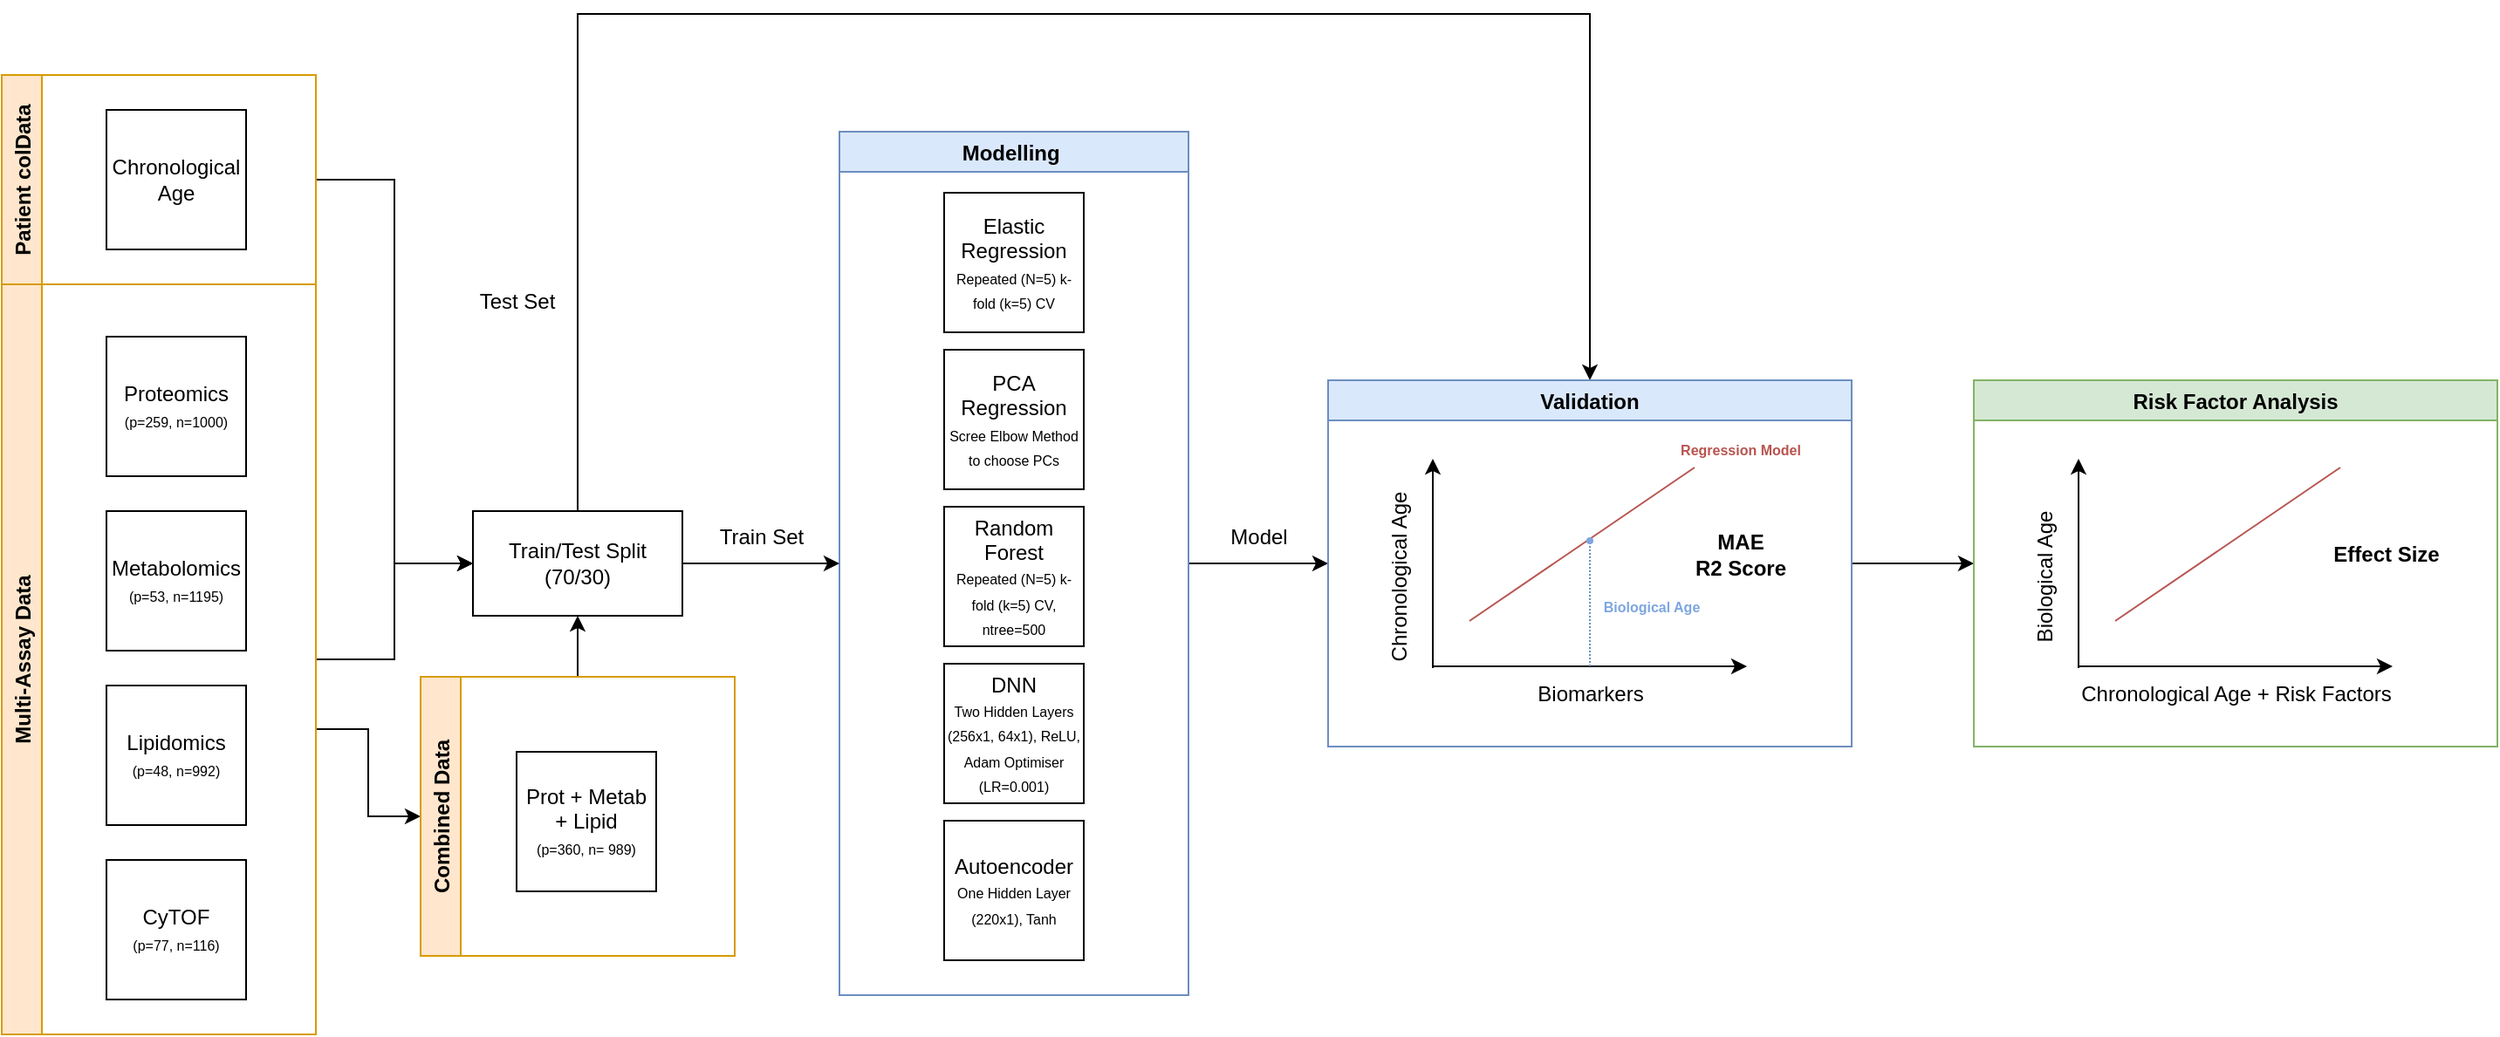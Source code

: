 <mxfile version="20.6.0" type="device"><diagram id="XxNfGE8Ri-3f-OuHHe4I" name="Page-1"><mxGraphModel dx="397" dy="216" grid="1" gridSize="10" guides="1" tooltips="1" connect="1" arrows="1" fold="1" page="1" pageScale="1" pageWidth="850" pageHeight="1100" math="0" shadow="0"><root><mxCell id="0"/><mxCell id="1" parent="0"/><mxCell id="z8dKiTmkcfhcy8gTD7hl-1" value="Proteomics&lt;br&gt;&lt;font style=&quot;font-size: 8px;&quot;&gt;(p=259, n=1000)&lt;/font&gt;" style="whiteSpace=wrap;html=1;aspect=fixed;" parent="1" vertex="1"><mxGeometry x="180" y="485" width="80" height="80" as="geometry"/></mxCell><mxCell id="Kj5PNi8QTOBntLkAs2w5-1" value="Metabolomics&lt;br&gt;&lt;span style=&quot;font-size: 8px;&quot;&gt;(p=53, n=1195)&lt;/span&gt;" style="whiteSpace=wrap;html=1;aspect=fixed;" parent="1" vertex="1"><mxGeometry x="180" y="585" width="80" height="80" as="geometry"/></mxCell><mxCell id="Kj5PNi8QTOBntLkAs2w5-2" value="Lipidomics&lt;br&gt;&lt;font style=&quot;font-size: 8px;&quot;&gt;(p=48, n=992)&lt;/font&gt;" style="whiteSpace=wrap;html=1;aspect=fixed;" parent="1" vertex="1"><mxGeometry x="180" y="685" width="80" height="80" as="geometry"/></mxCell><mxCell id="Kj5PNi8QTOBntLkAs2w5-3" value="CyTOF&lt;br&gt;&lt;span style=&quot;font-size: 8px;&quot;&gt;(p=77, n=116)&lt;/span&gt;" style="whiteSpace=wrap;html=1;aspect=fixed;" parent="1" vertex="1"><mxGeometry x="180" y="785" width="80" height="80" as="geometry"/></mxCell><mxCell id="Kj5PNi8QTOBntLkAs2w5-36" style="edgeStyle=orthogonalEdgeStyle;rounded=0;orthogonalLoop=1;jettySize=auto;html=1;exitX=1;exitY=0.5;exitDx=0;exitDy=0;entryX=0;entryY=0.5;entryDx=0;entryDy=0;" parent="1" source="Kj5PNi8QTOBntLkAs2w5-4" target="Kj5PNi8QTOBntLkAs2w5-28" edge="1"><mxGeometry relative="1" as="geometry"/></mxCell><mxCell id="Kj5PNi8QTOBntLkAs2w5-4" value="Modelling " style="swimlane;fillColor=#dae8fc;strokeColor=#6c8ebf;" parent="1" vertex="1"><mxGeometry x="600" y="367.5" width="200" height="495" as="geometry"/></mxCell><mxCell id="Kj5PNi8QTOBntLkAs2w5-14" value="Elastic Regression&lt;br&gt;&lt;font style=&quot;font-size: 8px;&quot;&gt;Repeated (N=5) k-fold (k=5) CV&lt;/font&gt;" style="whiteSpace=wrap;html=1;aspect=fixed;" parent="Kj5PNi8QTOBntLkAs2w5-4" vertex="1"><mxGeometry x="60" y="35" width="80" height="80" as="geometry"/></mxCell><mxCell id="Kj5PNi8QTOBntLkAs2w5-18" value="Random Forest&lt;br&gt;&lt;span style=&quot;font-size: 8px;&quot;&gt;Repeated (N=5) k-fold (k=5) CV, ntree=500&lt;/span&gt;" style="whiteSpace=wrap;html=1;aspect=fixed;" parent="Kj5PNi8QTOBntLkAs2w5-4" vertex="1"><mxGeometry x="60" y="215" width="80" height="80" as="geometry"/></mxCell><mxCell id="Kj5PNi8QTOBntLkAs2w5-17" value="PCA Regression&lt;br&gt;&lt;span style=&quot;font-size: 8px;&quot;&gt;Scree Elbow Method to choose PCs&lt;/span&gt;" style="whiteSpace=wrap;html=1;aspect=fixed;" parent="Kj5PNi8QTOBntLkAs2w5-4" vertex="1"><mxGeometry x="60" y="125" width="80" height="80" as="geometry"/></mxCell><mxCell id="Kj5PNi8QTOBntLkAs2w5-15" value="DNN&lt;br&gt;&lt;span style=&quot;font-size: 8px;&quot;&gt;Two Hidden Layers (256x1, 64x1), ReLU, Adam Optimiser (LR=0.001)&lt;/span&gt;" style="whiteSpace=wrap;html=1;aspect=fixed;" parent="Kj5PNi8QTOBntLkAs2w5-4" vertex="1"><mxGeometry x="60" y="305" width="80" height="80" as="geometry"/></mxCell><mxCell id="CyyR7AH666m0POY2-Fx3-1" value="Autoencoder&lt;br&gt;&lt;span style=&quot;font-size: 8px;&quot;&gt;One Hidden Layer (220x1), Tanh&lt;/span&gt;" style="whiteSpace=wrap;html=1;aspect=fixed;" parent="Kj5PNi8QTOBntLkAs2w5-4" vertex="1"><mxGeometry x="60" y="395" width="80" height="80" as="geometry"/></mxCell><mxCell id="Kj5PNi8QTOBntLkAs2w5-24" style="edgeStyle=orthogonalEdgeStyle;rounded=0;orthogonalLoop=1;jettySize=auto;html=1;entryX=0;entryY=0.5;entryDx=0;entryDy=0;" parent="1" source="Kj5PNi8QTOBntLkAs2w5-12" target="Kj5PNi8QTOBntLkAs2w5-22" edge="1"><mxGeometry relative="1" as="geometry"/></mxCell><mxCell id="Zz7WJHX8WHeNn_9v-qVg-3" style="edgeStyle=orthogonalEdgeStyle;rounded=0;orthogonalLoop=1;jettySize=auto;html=1;exitX=1;exitY=0.5;exitDx=0;exitDy=0;entryX=0;entryY=0.5;entryDx=0;entryDy=0;fontSize=8;" parent="1" source="Kj5PNi8QTOBntLkAs2w5-12" target="Zz7WJHX8WHeNn_9v-qVg-1" edge="1"><mxGeometry relative="1" as="geometry"><Array as="points"><mxPoint x="300" y="710"/><mxPoint x="330" y="710"/><mxPoint x="330" y="760"/></Array></mxGeometry></mxCell><mxCell id="Kj5PNi8QTOBntLkAs2w5-12" value="Multi-Assay Data" style="swimlane;horizontal=0;fillColor=#ffe6cc;strokeColor=#d79b00;" parent="1" vertex="1"><mxGeometry x="120" y="455" width="180" height="430" as="geometry"/></mxCell><mxCell id="Kj5PNi8QTOBntLkAs2w5-25" style="edgeStyle=orthogonalEdgeStyle;rounded=0;orthogonalLoop=1;jettySize=auto;html=1;entryX=0;entryY=0.5;entryDx=0;entryDy=0;" parent="1" source="Kj5PNi8QTOBntLkAs2w5-21" target="Kj5PNi8QTOBntLkAs2w5-22" edge="1"><mxGeometry relative="1" as="geometry"/></mxCell><mxCell id="Kj5PNi8QTOBntLkAs2w5-21" value="Patient colData" style="swimlane;horizontal=0;fillColor=#ffe6cc;strokeColor=#d79b00;" parent="1" vertex="1"><mxGeometry x="120" y="335" width="180" height="120" as="geometry"/></mxCell><mxCell id="Kj5PNi8QTOBntLkAs2w5-5" value="Chronological Age" style="whiteSpace=wrap;html=1;aspect=fixed;" parent="Kj5PNi8QTOBntLkAs2w5-21" vertex="1"><mxGeometry x="60" y="20" width="80" height="80" as="geometry"/></mxCell><mxCell id="Kj5PNi8QTOBntLkAs2w5-26" style="edgeStyle=orthogonalEdgeStyle;rounded=0;orthogonalLoop=1;jettySize=auto;html=1;entryX=0;entryY=0.5;entryDx=0;entryDy=0;" parent="1" source="Kj5PNi8QTOBntLkAs2w5-22" target="Kj5PNi8QTOBntLkAs2w5-4" edge="1"><mxGeometry relative="1" as="geometry"><mxPoint x="620" y="600" as="targetPoint"/></mxGeometry></mxCell><mxCell id="Kj5PNi8QTOBntLkAs2w5-35" style="edgeStyle=orthogonalEdgeStyle;rounded=0;orthogonalLoop=1;jettySize=auto;html=1;entryX=0.5;entryY=0;entryDx=0;entryDy=0;" parent="1" source="Kj5PNi8QTOBntLkAs2w5-22" target="Kj5PNi8QTOBntLkAs2w5-28" edge="1"><mxGeometry relative="1" as="geometry"><Array as="points"><mxPoint x="450" y="300"/><mxPoint x="1030" y="300"/></Array></mxGeometry></mxCell><mxCell id="Kj5PNi8QTOBntLkAs2w5-22" value="Train/Test Split (70/30)" style="rounded=0;whiteSpace=wrap;html=1;" parent="1" vertex="1"><mxGeometry x="390" y="585" width="120" height="60" as="geometry"/></mxCell><mxCell id="Kj5PNi8QTOBntLkAs2w5-162" style="edgeStyle=orthogonalEdgeStyle;rounded=0;jumpSize=8;orthogonalLoop=1;jettySize=auto;html=1;strokeWidth=1;fontSize=8;fontColor=#000000;startSize=6;" parent="1" source="Kj5PNi8QTOBntLkAs2w5-28" edge="1"><mxGeometry relative="1" as="geometry"><mxPoint x="1250" y="615" as="targetPoint"/></mxGeometry></mxCell><mxCell id="Kj5PNi8QTOBntLkAs2w5-28" value="Validation" style="swimlane;fillColor=#dae8fc;strokeColor=#6c8ebf;" parent="1" vertex="1"><mxGeometry x="880" y="510" width="300" height="210" as="geometry"/></mxCell><mxCell id="Kj5PNi8QTOBntLkAs2w5-40" value="" style="endArrow=classic;html=1;rounded=0;" parent="Kj5PNi8QTOBntLkAs2w5-28" edge="1"><mxGeometry width="50" height="50" relative="1" as="geometry"><mxPoint x="60" y="165" as="sourcePoint"/><mxPoint x="60" y="45" as="targetPoint"/></mxGeometry></mxCell><mxCell id="Kj5PNi8QTOBntLkAs2w5-41" value="" style="endArrow=classic;html=1;rounded=0;" parent="Kj5PNi8QTOBntLkAs2w5-28" edge="1"><mxGeometry width="50" height="50" relative="1" as="geometry"><mxPoint x="60" y="164" as="sourcePoint"/><mxPoint x="240" y="164" as="targetPoint"/></mxGeometry></mxCell><mxCell id="Kj5PNi8QTOBntLkAs2w5-43" value="" style="shape=image;html=1;verticalAlign=top;verticalLabelPosition=bottom;labelBackgroundColor=#ffffff;imageAspect=0;aspect=fixed;image=https://cdn1.iconfinder.com/data/icons/social-media-vol-3/24/_x-128.png" parent="Kj5PNi8QTOBntLkAs2w5-28" vertex="1"><mxGeometry x="91" y="130" width="8" height="8" as="geometry"/></mxCell><mxCell id="Kj5PNi8QTOBntLkAs2w5-44" value="" style="shape=image;html=1;verticalAlign=top;verticalLabelPosition=bottom;labelBackgroundColor=#ffffff;imageAspect=0;aspect=fixed;image=https://cdn1.iconfinder.com/data/icons/social-media-vol-3/24/_x-128.png" parent="Kj5PNi8QTOBntLkAs2w5-28" vertex="1"><mxGeometry x="111" y="120" width="8" height="8" as="geometry"/></mxCell><mxCell id="Kj5PNi8QTOBntLkAs2w5-47" value="" style="shape=image;html=1;verticalAlign=top;verticalLabelPosition=bottom;labelBackgroundColor=#ffffff;imageAspect=0;aspect=fixed;image=https://cdn1.iconfinder.com/data/icons/social-media-vol-3/24/_x-128.png" parent="Kj5PNi8QTOBntLkAs2w5-28" vertex="1"><mxGeometry x="99" y="101" width="8" height="8" as="geometry"/></mxCell><mxCell id="Kj5PNi8QTOBntLkAs2w5-48" value="" style="shape=image;html=1;verticalAlign=top;verticalLabelPosition=bottom;labelBackgroundColor=#ffffff;imageAspect=0;aspect=fixed;image=https://cdn1.iconfinder.com/data/icons/social-media-vol-3/24/_x-128.png" parent="Kj5PNi8QTOBntLkAs2w5-28" vertex="1"><mxGeometry x="146" y="42" width="8" height="8" as="geometry"/></mxCell><mxCell id="Kj5PNi8QTOBntLkAs2w5-49" value="" style="shape=image;html=1;verticalAlign=top;verticalLabelPosition=bottom;labelBackgroundColor=#ffffff;imageAspect=0;aspect=fixed;image=https://cdn1.iconfinder.com/data/icons/social-media-vol-3/24/_x-128.png" parent="Kj5PNi8QTOBntLkAs2w5-28" vertex="1"><mxGeometry x="131" y="80" width="8" height="8" as="geometry"/></mxCell><mxCell id="Kj5PNi8QTOBntLkAs2w5-50" value="" style="shape=image;html=1;verticalAlign=top;verticalLabelPosition=bottom;labelBackgroundColor=#ffffff;imageAspect=0;aspect=fixed;image=https://cdn1.iconfinder.com/data/icons/social-media-vol-3/24/_x-128.png" parent="Kj5PNi8QTOBntLkAs2w5-28" vertex="1"><mxGeometry x="161" y="88" width="8" height="8" as="geometry"/></mxCell><mxCell id="Kj5PNi8QTOBntLkAs2w5-51" value="" style="shape=image;html=1;verticalAlign=top;verticalLabelPosition=bottom;labelBackgroundColor=#ffffff;imageAspect=0;aspect=fixed;image=https://cdn1.iconfinder.com/data/icons/social-media-vol-3/24/_x-128.png" parent="Kj5PNi8QTOBntLkAs2w5-28" vertex="1"><mxGeometry x="161" y="72" width="8" height="8" as="geometry"/></mxCell><mxCell id="Kj5PNi8QTOBntLkAs2w5-52" value="" style="shape=image;html=1;verticalAlign=top;verticalLabelPosition=bottom;labelBackgroundColor=#ffffff;imageAspect=0;aspect=fixed;image=https://cdn1.iconfinder.com/data/icons/social-media-vol-3/24/_x-128.png" parent="Kj5PNi8QTOBntLkAs2w5-28" vertex="1"><mxGeometry x="181" y="72" width="8" height="8" as="geometry"/></mxCell><mxCell id="Kj5PNi8QTOBntLkAs2w5-53" value="" style="shape=image;html=1;verticalAlign=top;verticalLabelPosition=bottom;labelBackgroundColor=#ffffff;imageAspect=0;aspect=fixed;image=https://cdn1.iconfinder.com/data/icons/social-media-vol-3/24/_x-128.png" parent="Kj5PNi8QTOBntLkAs2w5-28" vertex="1"><mxGeometry x="181" y="50" width="8" height="8" as="geometry"/></mxCell><mxCell id="Kj5PNi8QTOBntLkAs2w5-54" value="" style="shape=image;html=1;verticalAlign=top;verticalLabelPosition=bottom;labelBackgroundColor=#ffffff;imageAspect=0;aspect=fixed;image=https://cdn1.iconfinder.com/data/icons/social-media-vol-3/24/_x-128.png" parent="Kj5PNi8QTOBntLkAs2w5-28" vertex="1"><mxGeometry x="201" y="64" width="8" height="8" as="geometry"/></mxCell><mxCell id="Kj5PNi8QTOBntLkAs2w5-55" value="Biomarkers" style="text;html=1;align=center;verticalAlign=middle;resizable=0;points=[];autosize=1;strokeColor=none;fillColor=none;" parent="Kj5PNi8QTOBntLkAs2w5-28" vertex="1"><mxGeometry x="110" y="165" width="80" height="30" as="geometry"/></mxCell><mxCell id="Kj5PNi8QTOBntLkAs2w5-56" value="Chronological Age" style="text;html=1;align=center;verticalAlign=middle;resizable=0;points=[];autosize=1;strokeColor=none;fillColor=none;rotation=-90;" parent="Kj5PNi8QTOBntLkAs2w5-28" vertex="1"><mxGeometry x="-19" y="98" width="120" height="30" as="geometry"/></mxCell><mxCell id="Kj5PNi8QTOBntLkAs2w5-58" value="" style="endArrow=none;html=1;rounded=0;fillColor=#f8cecc;strokeColor=#b85450;" parent="Kj5PNi8QTOBntLkAs2w5-28" edge="1"><mxGeometry width="50" height="50" relative="1" as="geometry"><mxPoint x="81" y="138" as="sourcePoint"/><mxPoint x="210" y="50" as="targetPoint"/></mxGeometry></mxCell><mxCell id="Kj5PNi8QTOBntLkAs2w5-75" value="&lt;b&gt;MAE&lt;br&gt;R2 Score&lt;/b&gt;" style="text;html=1;align=center;verticalAlign=middle;resizable=0;points=[];autosize=1;strokeColor=none;fillColor=none;" parent="Kj5PNi8QTOBntLkAs2w5-28" vertex="1"><mxGeometry x="196" y="80" width="80" height="40" as="geometry"/></mxCell><mxCell id="Kj5PNi8QTOBntLkAs2w5-81" value="&lt;b&gt;&lt;font color=&quot;#7ea6e0&quot;&gt;Biological Age&lt;/font&gt;&lt;/b&gt;" style="text;html=1;align=center;verticalAlign=middle;resizable=0;points=[];autosize=1;strokeColor=none;fillColor=none;fontSize=8;fontColor=#B85450;" parent="Kj5PNi8QTOBntLkAs2w5-28" vertex="1"><mxGeometry x="145" y="120" width="80" height="20" as="geometry"/></mxCell><mxCell id="Kj5PNi8QTOBntLkAs2w5-76" value="" style="endArrow=none;dashed=1;html=1;dashPattern=1 1;strokeWidth=1;rounded=0;jumpSize=8;fillColor=#dae8fc;strokeColor=#6c8ebf;startSize=6;entryX=0.5;entryY=-0.031;entryDx=0;entryDy=0;entryPerimeter=0;" parent="Kj5PNi8QTOBntLkAs2w5-28" edge="1" target="Kj5PNi8QTOBntLkAs2w5-55"><mxGeometry width="50" height="50" relative="1" as="geometry"><mxPoint x="150" y="93" as="sourcePoint"/><mxPoint x="150" y="160" as="targetPoint"/></mxGeometry></mxCell><mxCell id="tKzgE2meZGfpO78wTSwY-2" value="" style="ellipse;whiteSpace=wrap;html=1;aspect=fixed;fillColor=#7EA6E0;strokeColor=none;" vertex="1" parent="Kj5PNi8QTOBntLkAs2w5-28"><mxGeometry x="148" y="90" width="4" height="4" as="geometry"/></mxCell><mxCell id="tKzgE2meZGfpO78wTSwY-4" value="&lt;b&gt;Regression Model&lt;/b&gt;" style="text;html=1;align=center;verticalAlign=middle;resizable=0;points=[];autosize=1;strokeColor=none;fillColor=none;fontSize=8;fontColor=#B85450;" vertex="1" parent="Kj5PNi8QTOBntLkAs2w5-28"><mxGeometry x="191" y="30" width="90" height="20" as="geometry"/></mxCell><mxCell id="Kj5PNi8QTOBntLkAs2w5-34" value="Train Set" style="text;html=1;align=center;verticalAlign=middle;resizable=0;points=[];autosize=1;strokeColor=none;fillColor=none;" parent="1" vertex="1"><mxGeometry x="520" y="585" width="70" height="30" as="geometry"/></mxCell><mxCell id="Kj5PNi8QTOBntLkAs2w5-37" value="Model" style="text;html=1;align=center;verticalAlign=middle;resizable=0;points=[];autosize=1;strokeColor=none;fillColor=none;" parent="1" vertex="1"><mxGeometry x="810" y="585" width="60" height="30" as="geometry"/></mxCell><mxCell id="Kj5PNi8QTOBntLkAs2w5-38" value="Test Set" style="text;html=1;align=center;verticalAlign=middle;resizable=0;points=[];autosize=1;strokeColor=none;fillColor=none;" parent="1" vertex="1"><mxGeometry x="380" y="450" width="70" height="30" as="geometry"/></mxCell><mxCell id="Zz7WJHX8WHeNn_9v-qVg-4" style="edgeStyle=orthogonalEdgeStyle;rounded=0;orthogonalLoop=1;jettySize=auto;html=1;exitX=0.5;exitY=0;exitDx=0;exitDy=0;entryX=0.5;entryY=1;entryDx=0;entryDy=0;fontSize=8;" parent="1" source="Zz7WJHX8WHeNn_9v-qVg-1" target="Kj5PNi8QTOBntLkAs2w5-22" edge="1"><mxGeometry relative="1" as="geometry"/></mxCell><mxCell id="Zz7WJHX8WHeNn_9v-qVg-1" value="Combined Data" style="swimlane;horizontal=0;fillColor=#ffe6cc;strokeColor=#d79b00;" parent="1" vertex="1"><mxGeometry x="360" y="680" width="180" height="160" as="geometry"/></mxCell><mxCell id="Zz7WJHX8WHeNn_9v-qVg-2" value="Prot + Metab + Lipid&lt;br&gt;&lt;span style=&quot;font-size: 8px;&quot;&gt;(p=360, n= 989)&lt;/span&gt;" style="whiteSpace=wrap;html=1;aspect=fixed;" parent="Zz7WJHX8WHeNn_9v-qVg-1" vertex="1"><mxGeometry x="55" y="43" width="80" height="80" as="geometry"/></mxCell><mxCell id="CyyR7AH666m0POY2-Fx3-3" value="Risk Factor Analysis" style="swimlane;fillColor=#d5e8d4;strokeColor=#82b366;startSize=23;" parent="1" vertex="1"><mxGeometry x="1250" y="510" width="300" height="210" as="geometry"/></mxCell><mxCell id="CyyR7AH666m0POY2-Fx3-4" value="" style="endArrow=classic;html=1;rounded=0;" parent="CyyR7AH666m0POY2-Fx3-3" edge="1"><mxGeometry width="50" height="50" relative="1" as="geometry"><mxPoint x="60" y="165" as="sourcePoint"/><mxPoint x="60" y="45" as="targetPoint"/></mxGeometry></mxCell><mxCell id="CyyR7AH666m0POY2-Fx3-5" value="" style="endArrow=classic;html=1;rounded=0;" parent="CyyR7AH666m0POY2-Fx3-3" edge="1"><mxGeometry width="50" height="50" relative="1" as="geometry"><mxPoint x="60" y="164" as="sourcePoint"/><mxPoint x="240" y="164" as="targetPoint"/></mxGeometry></mxCell><mxCell id="CyyR7AH666m0POY2-Fx3-6" value="" style="shape=image;html=1;verticalAlign=top;verticalLabelPosition=bottom;labelBackgroundColor=#ffffff;imageAspect=0;aspect=fixed;image=https://cdn1.iconfinder.com/data/icons/social-media-vol-3/24/_x-128.png" parent="CyyR7AH666m0POY2-Fx3-3" vertex="1"><mxGeometry x="91" y="130" width="8" height="8" as="geometry"/></mxCell><mxCell id="CyyR7AH666m0POY2-Fx3-7" value="" style="shape=image;html=1;verticalAlign=top;verticalLabelPosition=bottom;labelBackgroundColor=#ffffff;imageAspect=0;aspect=fixed;image=https://cdn1.iconfinder.com/data/icons/social-media-vol-3/24/_x-128.png" parent="CyyR7AH666m0POY2-Fx3-3" vertex="1"><mxGeometry x="107" y="96" width="8" height="8" as="geometry"/></mxCell><mxCell id="CyyR7AH666m0POY2-Fx3-8" value="" style="shape=image;html=1;verticalAlign=top;verticalLabelPosition=bottom;labelBackgroundColor=#ffffff;imageAspect=0;aspect=fixed;image=https://cdn1.iconfinder.com/data/icons/social-media-vol-3/24/_x-128.png" parent="CyyR7AH666m0POY2-Fx3-3" vertex="1"><mxGeometry x="115" y="115" width="8" height="8" as="geometry"/></mxCell><mxCell id="CyyR7AH666m0POY2-Fx3-9" value="" style="shape=image;html=1;verticalAlign=top;verticalLabelPosition=bottom;labelBackgroundColor=#ffffff;imageAspect=0;aspect=fixed;image=https://cdn1.iconfinder.com/data/icons/social-media-vol-3/24/_x-128.png" parent="CyyR7AH666m0POY2-Fx3-3" vertex="1"><mxGeometry x="146" y="101" width="8" height="8" as="geometry"/></mxCell><mxCell id="CyyR7AH666m0POY2-Fx3-10" value="" style="shape=image;html=1;verticalAlign=top;verticalLabelPosition=bottom;labelBackgroundColor=#ffffff;imageAspect=0;aspect=fixed;image=https://cdn1.iconfinder.com/data/icons/social-media-vol-3/24/_x-128.png" parent="CyyR7AH666m0POY2-Fx3-3" vertex="1"><mxGeometry x="138" y="72" width="8" height="8" as="geometry"/></mxCell><mxCell id="CyyR7AH666m0POY2-Fx3-11" value="" style="shape=image;html=1;verticalAlign=top;verticalLabelPosition=bottom;labelBackgroundColor=#ffffff;imageAspect=0;aspect=fixed;image=https://cdn1.iconfinder.com/data/icons/social-media-vol-3/24/_x-128.png" parent="CyyR7AH666m0POY2-Fx3-3" vertex="1"><mxGeometry x="161" y="88" width="8" height="8" as="geometry"/></mxCell><mxCell id="CyyR7AH666m0POY2-Fx3-12" value="" style="shape=image;html=1;verticalAlign=top;verticalLabelPosition=bottom;labelBackgroundColor=#ffffff;imageAspect=0;aspect=fixed;image=https://cdn1.iconfinder.com/data/icons/social-media-vol-3/24/_x-128.png" parent="CyyR7AH666m0POY2-Fx3-3" vertex="1"><mxGeometry x="161" y="72" width="8" height="8" as="geometry"/></mxCell><mxCell id="CyyR7AH666m0POY2-Fx3-13" value="" style="shape=image;html=1;verticalAlign=top;verticalLabelPosition=bottom;labelBackgroundColor=#ffffff;imageAspect=0;aspect=fixed;image=https://cdn1.iconfinder.com/data/icons/social-media-vol-3/24/_x-128.png" parent="CyyR7AH666m0POY2-Fx3-3" vertex="1"><mxGeometry x="169" y="56" width="8" height="8" as="geometry"/></mxCell><mxCell id="CyyR7AH666m0POY2-Fx3-14" value="" style="shape=image;html=1;verticalAlign=top;verticalLabelPosition=bottom;labelBackgroundColor=#ffffff;imageAspect=0;aspect=fixed;image=https://cdn1.iconfinder.com/data/icons/social-media-vol-3/24/_x-128.png" parent="CyyR7AH666m0POY2-Fx3-3" vertex="1"><mxGeometry x="187" y="72" width="8" height="8" as="geometry"/></mxCell><mxCell id="CyyR7AH666m0POY2-Fx3-15" value="" style="shape=image;html=1;verticalAlign=top;verticalLabelPosition=bottom;labelBackgroundColor=#ffffff;imageAspect=0;aspect=fixed;image=https://cdn1.iconfinder.com/data/icons/social-media-vol-3/24/_x-128.png" parent="CyyR7AH666m0POY2-Fx3-3" vertex="1"><mxGeometry x="201" y="64" width="8" height="8" as="geometry"/></mxCell><mxCell id="CyyR7AH666m0POY2-Fx3-16" value="Chronological Age + Risk Factors" style="text;html=1;align=center;verticalAlign=middle;resizable=0;points=[];autosize=1;strokeColor=none;fillColor=none;" parent="CyyR7AH666m0POY2-Fx3-3" vertex="1"><mxGeometry x="50" y="165" width="200" height="30" as="geometry"/></mxCell><mxCell id="CyyR7AH666m0POY2-Fx3-17" value="Biological Age" style="text;html=1;align=center;verticalAlign=middle;resizable=0;points=[];autosize=1;strokeColor=none;fillColor=none;rotation=-90;" parent="CyyR7AH666m0POY2-Fx3-3" vertex="1"><mxGeometry x="-9" y="98" width="100" height="30" as="geometry"/></mxCell><mxCell id="CyyR7AH666m0POY2-Fx3-18" value="" style="endArrow=none;html=1;rounded=0;fillColor=#f8cecc;strokeColor=#b85450;" parent="CyyR7AH666m0POY2-Fx3-3" edge="1"><mxGeometry width="50" height="50" relative="1" as="geometry"><mxPoint x="81" y="138" as="sourcePoint"/><mxPoint x="210" y="50" as="targetPoint"/></mxGeometry></mxCell><mxCell id="CyyR7AH666m0POY2-Fx3-19" value="&lt;b&gt;Effect Size&lt;/b&gt;" style="text;html=1;align=center;verticalAlign=middle;resizable=0;points=[];autosize=1;strokeColor=none;fillColor=none;" parent="CyyR7AH666m0POY2-Fx3-3" vertex="1"><mxGeometry x="196" y="85" width="80" height="30" as="geometry"/></mxCell></root></mxGraphModel></diagram></mxfile>